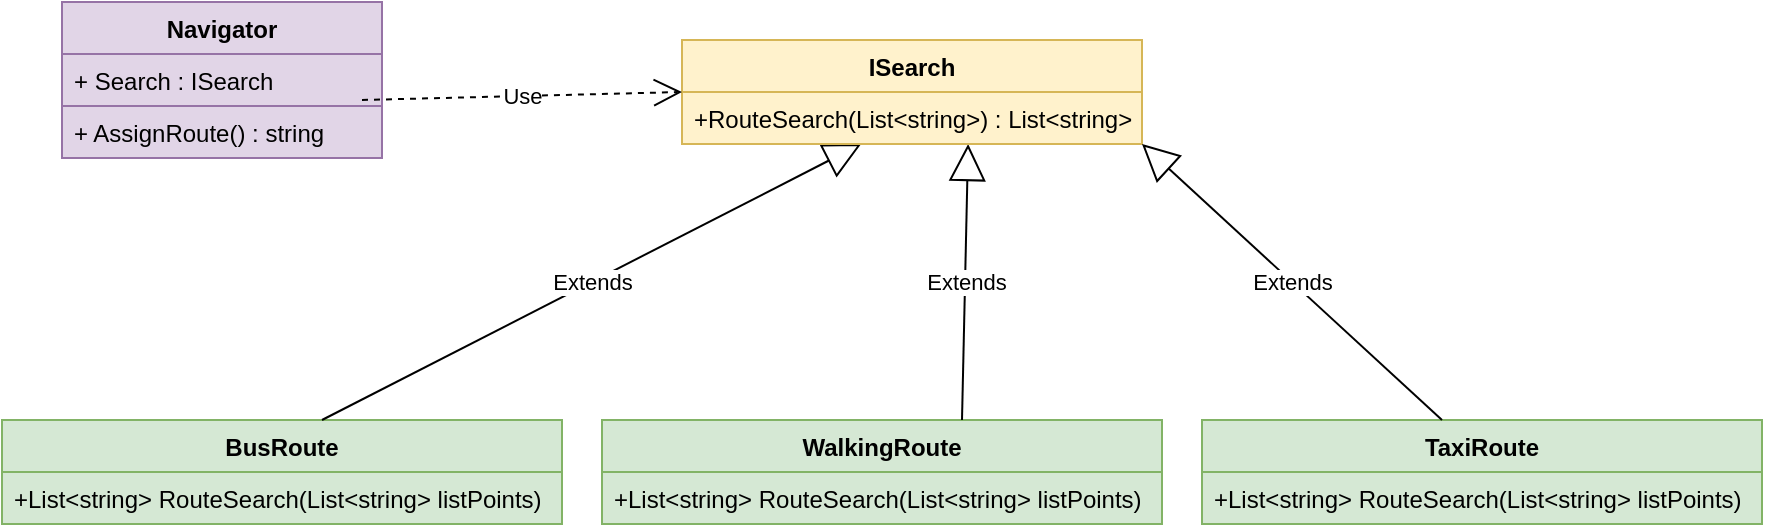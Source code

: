 <mxfile version="13.10.4" type="device"><diagram id="Drvp34yiOff-LcGIjO7O" name="Page-1"><mxGraphModel dx="1422" dy="794" grid="1" gridSize="10" guides="1" tooltips="1" connect="1" arrows="1" fold="1" page="1" pageScale="1" pageWidth="827" pageHeight="1169" math="0" shadow="0"><root><mxCell id="0"/><mxCell id="1" parent="0"/><mxCell id="LA978GLB2jhc7nz9_ari-1" value="BusRoute" style="swimlane;fontStyle=1;align=center;verticalAlign=top;childLayout=stackLayout;horizontal=1;startSize=26;horizontalStack=0;resizeParent=1;resizeParentMax=0;resizeLast=0;collapsible=1;marginBottom=0;fillColor=#d5e8d4;strokeColor=#82b366;" vertex="1" parent="1"><mxGeometry x="20" y="550" width="280" height="52" as="geometry"/></mxCell><mxCell id="LA978GLB2jhc7nz9_ari-14" value="Extends" style="endArrow=block;endSize=16;endFill=0;html=1;" edge="1" parent="LA978GLB2jhc7nz9_ari-1" target="LA978GLB2jhc7nz9_ari-13"><mxGeometry width="160" relative="1" as="geometry"><mxPoint x="160" as="sourcePoint"/><mxPoint x="320" as="targetPoint"/></mxGeometry></mxCell><mxCell id="LA978GLB2jhc7nz9_ari-4" value="+List&lt;string&gt; RouteSearch(List&lt;string&gt; listPoints)" style="text;strokeColor=#82b366;fillColor=#d5e8d4;align=left;verticalAlign=top;spacingLeft=4;spacingRight=4;overflow=hidden;rotatable=0;points=[[0,0.5],[1,0.5]];portConstraint=eastwest;" vertex="1" parent="LA978GLB2jhc7nz9_ari-1"><mxGeometry y="26" width="280" height="26" as="geometry"/></mxCell><mxCell id="LA978GLB2jhc7nz9_ari-5" value="WalkingRoute" style="swimlane;fontStyle=1;align=center;verticalAlign=top;childLayout=stackLayout;horizontal=1;startSize=26;horizontalStack=0;resizeParent=1;resizeParentMax=0;resizeLast=0;collapsible=1;marginBottom=0;fillColor=#d5e8d4;strokeColor=#82b366;" vertex="1" parent="1"><mxGeometry x="320" y="550" width="280" height="52" as="geometry"/></mxCell><mxCell id="LA978GLB2jhc7nz9_ari-15" value="Extends" style="endArrow=block;endSize=16;endFill=0;html=1;entryX=0.622;entryY=1;entryDx=0;entryDy=0;entryPerimeter=0;" edge="1" parent="LA978GLB2jhc7nz9_ari-5" target="LA978GLB2jhc7nz9_ari-13"><mxGeometry width="160" relative="1" as="geometry"><mxPoint x="180" as="sourcePoint"/><mxPoint x="340" as="targetPoint"/></mxGeometry></mxCell><mxCell id="LA978GLB2jhc7nz9_ari-6" value="+List&lt;string&gt; RouteSearch(List&lt;string&gt; listPoints)" style="text;strokeColor=#82b366;fillColor=#d5e8d4;align=left;verticalAlign=top;spacingLeft=4;spacingRight=4;overflow=hidden;rotatable=0;points=[[0,0.5],[1,0.5]];portConstraint=eastwest;" vertex="1" parent="LA978GLB2jhc7nz9_ari-5"><mxGeometry y="26" width="280" height="26" as="geometry"/></mxCell><mxCell id="LA978GLB2jhc7nz9_ari-7" value="TaxiRoute" style="swimlane;fontStyle=1;align=center;verticalAlign=top;childLayout=stackLayout;horizontal=1;startSize=26;horizontalStack=0;resizeParent=1;resizeParentMax=0;resizeLast=0;collapsible=1;marginBottom=0;fillColor=#d5e8d4;strokeColor=#82b366;" vertex="1" parent="1"><mxGeometry x="620" y="550" width="280" height="52" as="geometry"/></mxCell><mxCell id="LA978GLB2jhc7nz9_ari-8" value="+List&lt;string&gt; RouteSearch(List&lt;string&gt; listPoints)" style="text;strokeColor=#82b366;fillColor=#d5e8d4;align=left;verticalAlign=top;spacingLeft=4;spacingRight=4;overflow=hidden;rotatable=0;points=[[0,0.5],[1,0.5]];portConstraint=eastwest;" vertex="1" parent="LA978GLB2jhc7nz9_ari-7"><mxGeometry y="26" width="280" height="26" as="geometry"/></mxCell><mxCell id="LA978GLB2jhc7nz9_ari-10" value="ISearch" style="swimlane;fontStyle=1;align=center;verticalAlign=top;childLayout=stackLayout;horizontal=1;startSize=26;horizontalStack=0;resizeParent=1;resizeParentMax=0;resizeLast=0;collapsible=1;marginBottom=0;fillColor=#fff2cc;strokeColor=#d6b656;" vertex="1" parent="1"><mxGeometry x="360" y="360" width="230" height="52" as="geometry"><mxRectangle x="360" y="360" width="80" height="26" as="alternateBounds"/></mxGeometry></mxCell><mxCell id="LA978GLB2jhc7nz9_ari-13" value="+RouteSearch(List&lt;string&gt;) : List&lt;string&gt;" style="text;strokeColor=#d6b656;fillColor=#fff2cc;align=left;verticalAlign=top;spacingLeft=4;spacingRight=4;overflow=hidden;rotatable=0;points=[[0,0.5],[1,0.5]];portConstraint=eastwest;" vertex="1" parent="LA978GLB2jhc7nz9_ari-10"><mxGeometry y="26" width="230" height="26" as="geometry"/></mxCell><mxCell id="LA978GLB2jhc7nz9_ari-16" value="Extends" style="endArrow=block;endSize=16;endFill=0;html=1;entryX=1;entryY=1;entryDx=0;entryDy=0;" edge="1" parent="1" target="LA978GLB2jhc7nz9_ari-10"><mxGeometry width="160" relative="1" as="geometry"><mxPoint x="740" y="550" as="sourcePoint"/><mxPoint x="743.06" y="412" as="targetPoint"/></mxGeometry></mxCell><mxCell id="LA978GLB2jhc7nz9_ari-17" value="Navigator" style="swimlane;fontStyle=1;align=center;verticalAlign=top;childLayout=stackLayout;horizontal=1;startSize=26;horizontalStack=0;resizeParent=1;resizeParentMax=0;resizeLast=0;collapsible=1;marginBottom=0;fillColor=#e1d5e7;strokeColor=#9673a6;" vertex="1" parent="1"><mxGeometry x="50" y="341" width="160" height="78" as="geometry"/></mxCell><mxCell id="LA978GLB2jhc7nz9_ari-18" value="+ Search : ISearch" style="text;strokeColor=#9673a6;fillColor=#e1d5e7;align=left;verticalAlign=top;spacingLeft=4;spacingRight=4;overflow=hidden;rotatable=0;points=[[0,0.5],[1,0.5]];portConstraint=eastwest;" vertex="1" parent="LA978GLB2jhc7nz9_ari-17"><mxGeometry y="26" width="160" height="26" as="geometry"/></mxCell><mxCell id="LA978GLB2jhc7nz9_ari-21" value="Use" style="endArrow=open;endSize=12;dashed=1;html=1;entryX=0;entryY=0.5;entryDx=0;entryDy=0;" edge="1" parent="LA978GLB2jhc7nz9_ari-17" target="LA978GLB2jhc7nz9_ari-10"><mxGeometry width="160" relative="1" as="geometry"><mxPoint x="150" y="49" as="sourcePoint"/><mxPoint x="310" y="49" as="targetPoint"/></mxGeometry></mxCell><mxCell id="LA978GLB2jhc7nz9_ari-20" value="+ AssignRoute() : string" style="text;strokeColor=#9673a6;fillColor=#e1d5e7;align=left;verticalAlign=top;spacingLeft=4;spacingRight=4;overflow=hidden;rotatable=0;points=[[0,0.5],[1,0.5]];portConstraint=eastwest;" vertex="1" parent="LA978GLB2jhc7nz9_ari-17"><mxGeometry y="52" width="160" height="26" as="geometry"/></mxCell></root></mxGraphModel></diagram></mxfile>